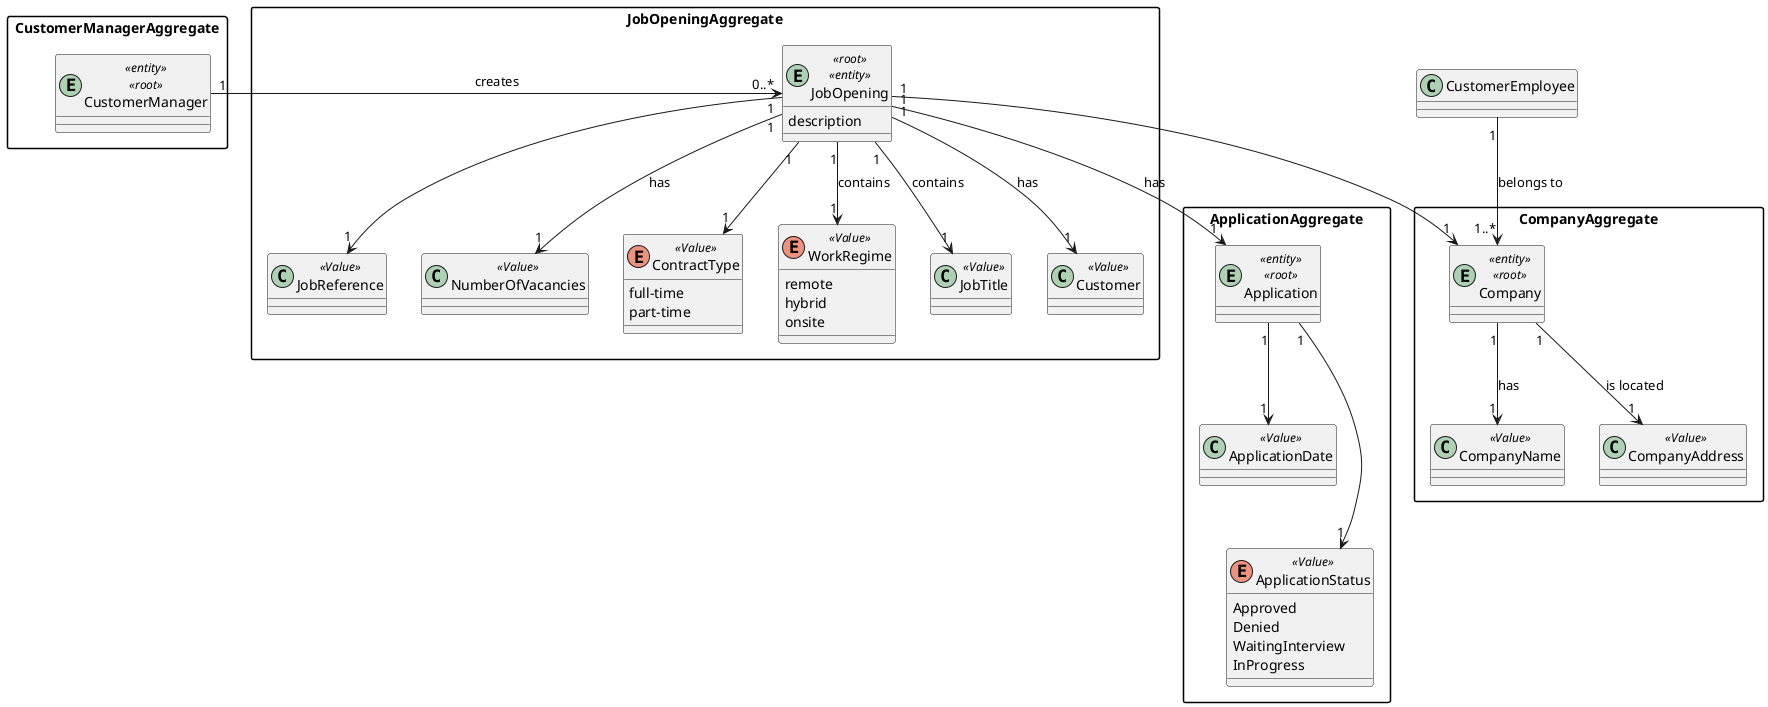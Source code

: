 @startuml

skinparam packageStyle rectangle

package JobOpeningAggregate {
 entity JobOpening <<root>> <<entity>>{
 description
 }

 class JobReference <<Value>> {
 }

 class NumberOfVacancies <<Value>> {
 }

 enum ContractType<<Value>> {
 full-time
 part-time
 }

 enum WorkRegime <<Value>>{
 remote
 hybrid
 onsite
 }

 class JobTitle <<Value>> {
 }

 class Customer <<Value>> {
 }
 }

'ApplicationAggregate
package ApplicationAggregate {
  entity Application<<entity>> <<root>>  {}

  class ApplicationDate <<Value>> {
  }

  enum ApplicationStatus <<Value>> {
  Approved
  Denied
  WaitingInterview
  InProgress
  }
}

'CustomerManagerAggregate
package CustomerManagerAggregate{
entity CustomerManager<<entity>> <<root>> { }
}

'CompanyAggregate
package CompanyAggregate {
entity Company <<entity>> <<root>>{
}

class CompanyName <<Value>>{}

class CompanyAddress <<Value>>{}

}

'JobOpening
JobOpening "1" --> "1" JobTitle : contains
JobOpening "1" --> "1" ContractType
JobOpening "1" --> "1" WorkRegime : contains
JobOpening "1" --> "1" NumberOfVacancies : has
JobOpening "1" --> "1" Customer : has
JobOpening "1" --> "1"  JobReference
JobOpening "1" --> "1" Company

JobOpening "1" --> "1" Application : has


'Company
CustomerManager "1" -> "0..*"JobOpening : creates
CustomerEmployee "1" --> "1..*" Company :   belongs to
Company "1" --> "1" CompanyName : has
Company "1" --> "1" CompanyAddress : is located

'Application
Application "1" --> "1" ApplicationDate
Application "1" ---> "1" ApplicationStatus

@enduml